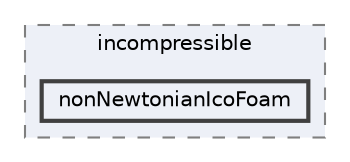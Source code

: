 digraph "applications/solvers/incompressible/nonNewtonianIcoFoam"
{
 // LATEX_PDF_SIZE
  bgcolor="transparent";
  edge [fontname=Helvetica,fontsize=10,labelfontname=Helvetica,labelfontsize=10];
  node [fontname=Helvetica,fontsize=10,shape=box,height=0.2,width=0.4];
  compound=true
  subgraph clusterdir_2a80a7eee79ab677323c49fed47bf4a4 {
    graph [ bgcolor="#edf0f7", pencolor="grey50", label="incompressible", fontname=Helvetica,fontsize=10 style="filled,dashed", URL="dir_2a80a7eee79ab677323c49fed47bf4a4.html",tooltip=""]
  dir_66e906189dd3b5d29daa264c8080fdc4 [label="nonNewtonianIcoFoam", fillcolor="#edf0f7", color="grey25", style="filled,bold", URL="dir_66e906189dd3b5d29daa264c8080fdc4.html",tooltip=""];
  }
}
